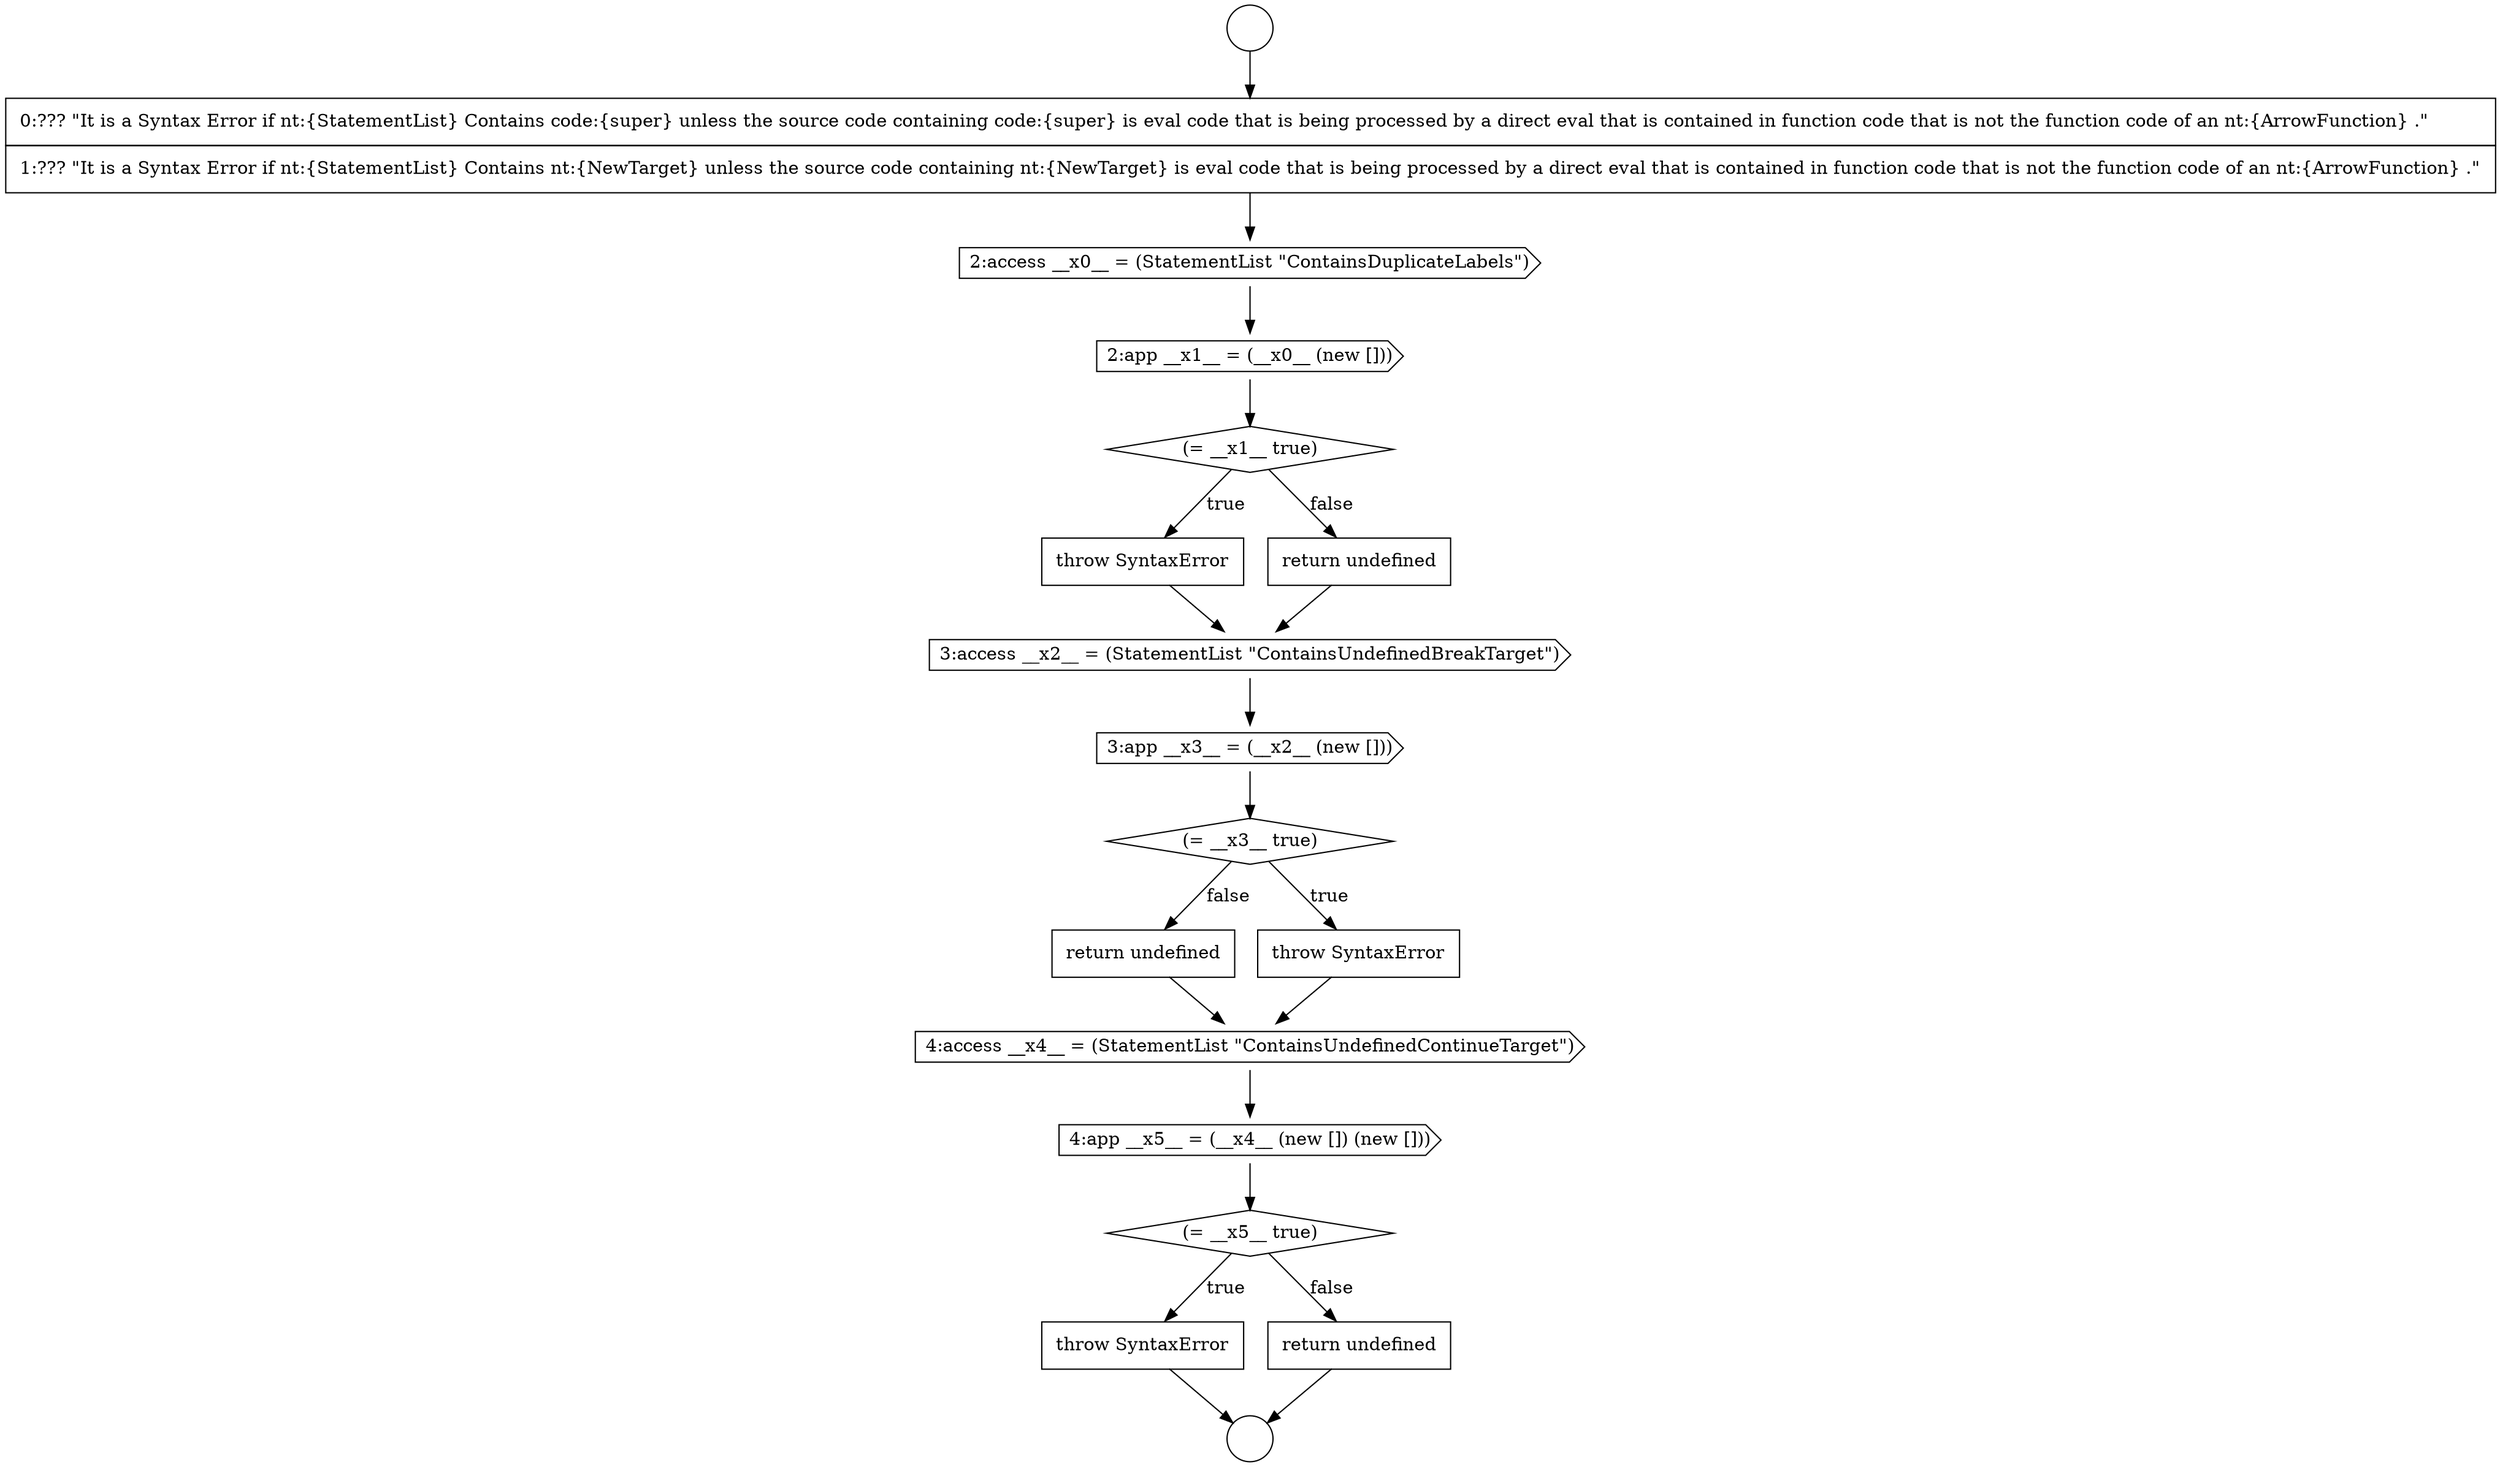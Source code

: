 digraph {
  node17158 [shape=cds, label=<<font color="black">4:access __x4__ = (StatementList &quot;ContainsUndefinedContinueTarget&quot;)</font>> color="black" fillcolor="white" style=filled]
  node17149 [shape=cds, label=<<font color="black">2:app __x1__ = (__x0__ (new []))</font>> color="black" fillcolor="white" style=filled]
  node17154 [shape=cds, label=<<font color="black">3:app __x3__ = (__x2__ (new []))</font>> color="black" fillcolor="white" style=filled]
  node17161 [shape=none, margin=0, label=<<font color="black">
    <table border="0" cellborder="1" cellspacing="0" cellpadding="10">
      <tr><td align="left">throw SyntaxError</td></tr>
    </table>
  </font>> color="black" fillcolor="white" style=filled]
  node17157 [shape=none, margin=0, label=<<font color="black">
    <table border="0" cellborder="1" cellspacing="0" cellpadding="10">
      <tr><td align="left">return undefined</td></tr>
    </table>
  </font>> color="black" fillcolor="white" style=filled]
  node17146 [shape=circle label=" " color="black" fillcolor="white" style=filled]
  node17150 [shape=diamond, label=<<font color="black">(= __x1__ true)</font>> color="black" fillcolor="white" style=filled]
  node17160 [shape=diamond, label=<<font color="black">(= __x5__ true)</font>> color="black" fillcolor="white" style=filled]
  node17162 [shape=none, margin=0, label=<<font color="black">
    <table border="0" cellborder="1" cellspacing="0" cellpadding="10">
      <tr><td align="left">return undefined</td></tr>
    </table>
  </font>> color="black" fillcolor="white" style=filled]
  node17147 [shape=none, margin=0, label=<<font color="black">
    <table border="0" cellborder="1" cellspacing="0" cellpadding="10">
      <tr><td align="left">0:??? &quot;It is a Syntax Error if nt:{StatementList} Contains code:{super} unless the source code containing code:{super} is eval code that is being processed by a direct eval that is contained in function code that is not the function code of an nt:{ArrowFunction} .&quot;</td></tr>
      <tr><td align="left">1:??? &quot;It is a Syntax Error if nt:{StatementList} Contains nt:{NewTarget} unless the source code containing nt:{NewTarget} is eval code that is being processed by a direct eval that is contained in function code that is not the function code of an nt:{ArrowFunction} .&quot;</td></tr>
    </table>
  </font>> color="black" fillcolor="white" style=filled]
  node17151 [shape=none, margin=0, label=<<font color="black">
    <table border="0" cellborder="1" cellspacing="0" cellpadding="10">
      <tr><td align="left">throw SyntaxError</td></tr>
    </table>
  </font>> color="black" fillcolor="white" style=filled]
  node17156 [shape=none, margin=0, label=<<font color="black">
    <table border="0" cellborder="1" cellspacing="0" cellpadding="10">
      <tr><td align="left">throw SyntaxError</td></tr>
    </table>
  </font>> color="black" fillcolor="white" style=filled]
  node17148 [shape=cds, label=<<font color="black">2:access __x0__ = (StatementList &quot;ContainsDuplicateLabels&quot;)</font>> color="black" fillcolor="white" style=filled]
  node17155 [shape=diamond, label=<<font color="black">(= __x3__ true)</font>> color="black" fillcolor="white" style=filled]
  node17152 [shape=none, margin=0, label=<<font color="black">
    <table border="0" cellborder="1" cellspacing="0" cellpadding="10">
      <tr><td align="left">return undefined</td></tr>
    </table>
  </font>> color="black" fillcolor="white" style=filled]
  node17145 [shape=circle label=" " color="black" fillcolor="white" style=filled]
  node17153 [shape=cds, label=<<font color="black">3:access __x2__ = (StatementList &quot;ContainsUndefinedBreakTarget&quot;)</font>> color="black" fillcolor="white" style=filled]
  node17159 [shape=cds, label=<<font color="black">4:app __x5__ = (__x4__ (new []) (new []))</font>> color="black" fillcolor="white" style=filled]
  node17147 -> node17148 [ color="black"]
  node17155 -> node17156 [label=<<font color="black">true</font>> color="black"]
  node17155 -> node17157 [label=<<font color="black">false</font>> color="black"]
  node17162 -> node17146 [ color="black"]
  node17151 -> node17153 [ color="black"]
  node17153 -> node17154 [ color="black"]
  node17148 -> node17149 [ color="black"]
  node17160 -> node17161 [label=<<font color="black">true</font>> color="black"]
  node17160 -> node17162 [label=<<font color="black">false</font>> color="black"]
  node17154 -> node17155 [ color="black"]
  node17152 -> node17153 [ color="black"]
  node17156 -> node17158 [ color="black"]
  node17161 -> node17146 [ color="black"]
  node17150 -> node17151 [label=<<font color="black">true</font>> color="black"]
  node17150 -> node17152 [label=<<font color="black">false</font>> color="black"]
  node17158 -> node17159 [ color="black"]
  node17145 -> node17147 [ color="black"]
  node17157 -> node17158 [ color="black"]
  node17149 -> node17150 [ color="black"]
  node17159 -> node17160 [ color="black"]
}
